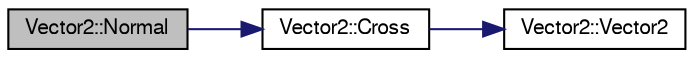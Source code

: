 digraph G
{
  bgcolor="transparent";
  edge [fontname="FreeSans",fontsize=10,labelfontname="FreeSans",labelfontsize=10];
  node [fontname="FreeSans",fontsize=10,shape=record];
  rankdir=LR;
  Node1 [label="Vector2::Normal",height=0.2,width=0.4,color="black", fillcolor="grey75", style="filled" fontcolor="black"];
  Node1 -> Node2 [color="midnightblue",fontsize=10,style="solid"];
  Node2 [label="Vector2::Cross",height=0.2,width=0.4,color="black",URL="$struct_vector2.html#841ba377f4b9e2765aadca82d4577261",tooltip="The cross product of two vectors."];
  Node2 -> Node3 [color="midnightblue",fontsize=10,style="solid"];
  Node3 [label="Vector2::Vector2",height=0.2,width=0.4,color="black",URL="$struct_vector2.html#22104d1809be26a419ef1f959e3761bf",tooltip="A default constructor to set the vector&#39;s variables to 0."];
}
